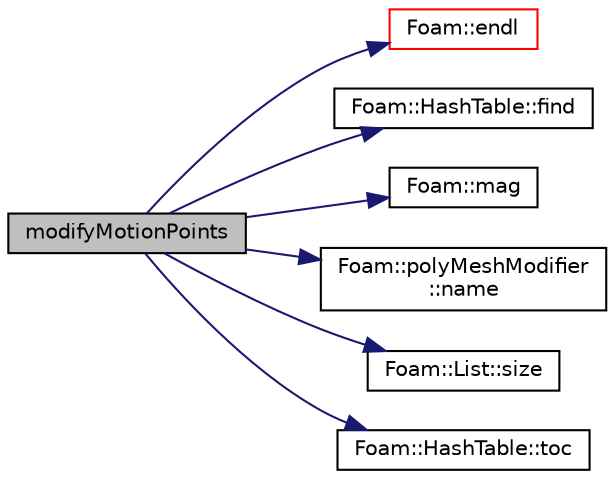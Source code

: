 digraph "modifyMotionPoints"
{
  bgcolor="transparent";
  edge [fontname="Helvetica",fontsize="10",labelfontname="Helvetica",labelfontsize="10"];
  node [fontname="Helvetica",fontsize="10",shape=record];
  rankdir="LR";
  Node139 [label="modifyMotionPoints",height=0.2,width=0.4,color="black", fillcolor="grey75", style="filled", fontcolor="black"];
  Node139 -> Node140 [color="midnightblue",fontsize="10",style="solid",fontname="Helvetica"];
  Node140 [label="Foam::endl",height=0.2,width=0.4,color="red",URL="$a21851.html#a2db8fe02a0d3909e9351bb4275b23ce4",tooltip="Add newline and flush stream. "];
  Node139 -> Node142 [color="midnightblue",fontsize="10",style="solid",fontname="Helvetica"];
  Node142 [label="Foam::HashTable::find",height=0.2,width=0.4,color="black",URL="$a26841.html#a76b2c74ebd9f33fa9f76261b027ffc11",tooltip="Find and return an iterator set at the hashedEntry. "];
  Node139 -> Node143 [color="midnightblue",fontsize="10",style="solid",fontname="Helvetica"];
  Node143 [label="Foam::mag",height=0.2,width=0.4,color="black",URL="$a21851.html#a929da2a3fdcf3dacbbe0487d3a330dae"];
  Node139 -> Node144 [color="midnightblue",fontsize="10",style="solid",fontname="Helvetica"];
  Node144 [label="Foam::polyMeshModifier\l::name",height=0.2,width=0.4,color="black",URL="$a22369.html#acc80e00a8ac919288fb55bd14cc88bf6",tooltip="Return name of this modifier. "];
  Node139 -> Node145 [color="midnightblue",fontsize="10",style="solid",fontname="Helvetica"];
  Node145 [label="Foam::List::size",height=0.2,width=0.4,color="black",URL="$a26833.html#a8a5f6fa29bd4b500caf186f60245b384",tooltip="Override size to be inconsistent with allocated storage. "];
  Node139 -> Node146 [color="midnightblue",fontsize="10",style="solid",fontname="Helvetica"];
  Node146 [label="Foam::HashTable::toc",height=0.2,width=0.4,color="black",URL="$a26841.html#a1717015c0033bc9eed654353eed0461b",tooltip="Return the table of contents. "];
}
